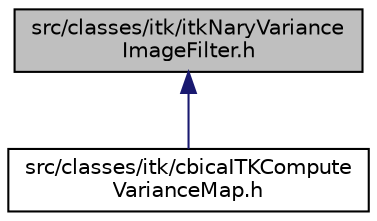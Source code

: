digraph "src/classes/itk/itkNaryVarianceImageFilter.h"
{
 // LATEX_PDF_SIZE
  edge [fontname="Helvetica",fontsize="10",labelfontname="Helvetica",labelfontsize="10"];
  node [fontname="Helvetica",fontsize="10",shape=record];
  Node4 [label="src/classes/itk/itkNaryVariance\lImageFilter.h",height=0.2,width=0.4,color="black", fillcolor="grey75", style="filled", fontcolor="black",tooltip="Declaration & Implementation of the NaryFunctorImageFilter class."];
  Node4 -> Node5 [dir="back",color="midnightblue",fontsize="10",style="solid",fontname="Helvetica"];
  Node5 [label="src/classes/itk/cbicaITKCompute\lVarianceMap.h",height=0.2,width=0.4,color="black", fillcolor="white", style="filled",URL="$cbicaITKComputeVarianceMap_8h.html",tooltip="Declaration of the ComputeVarianceMap class."];
}

